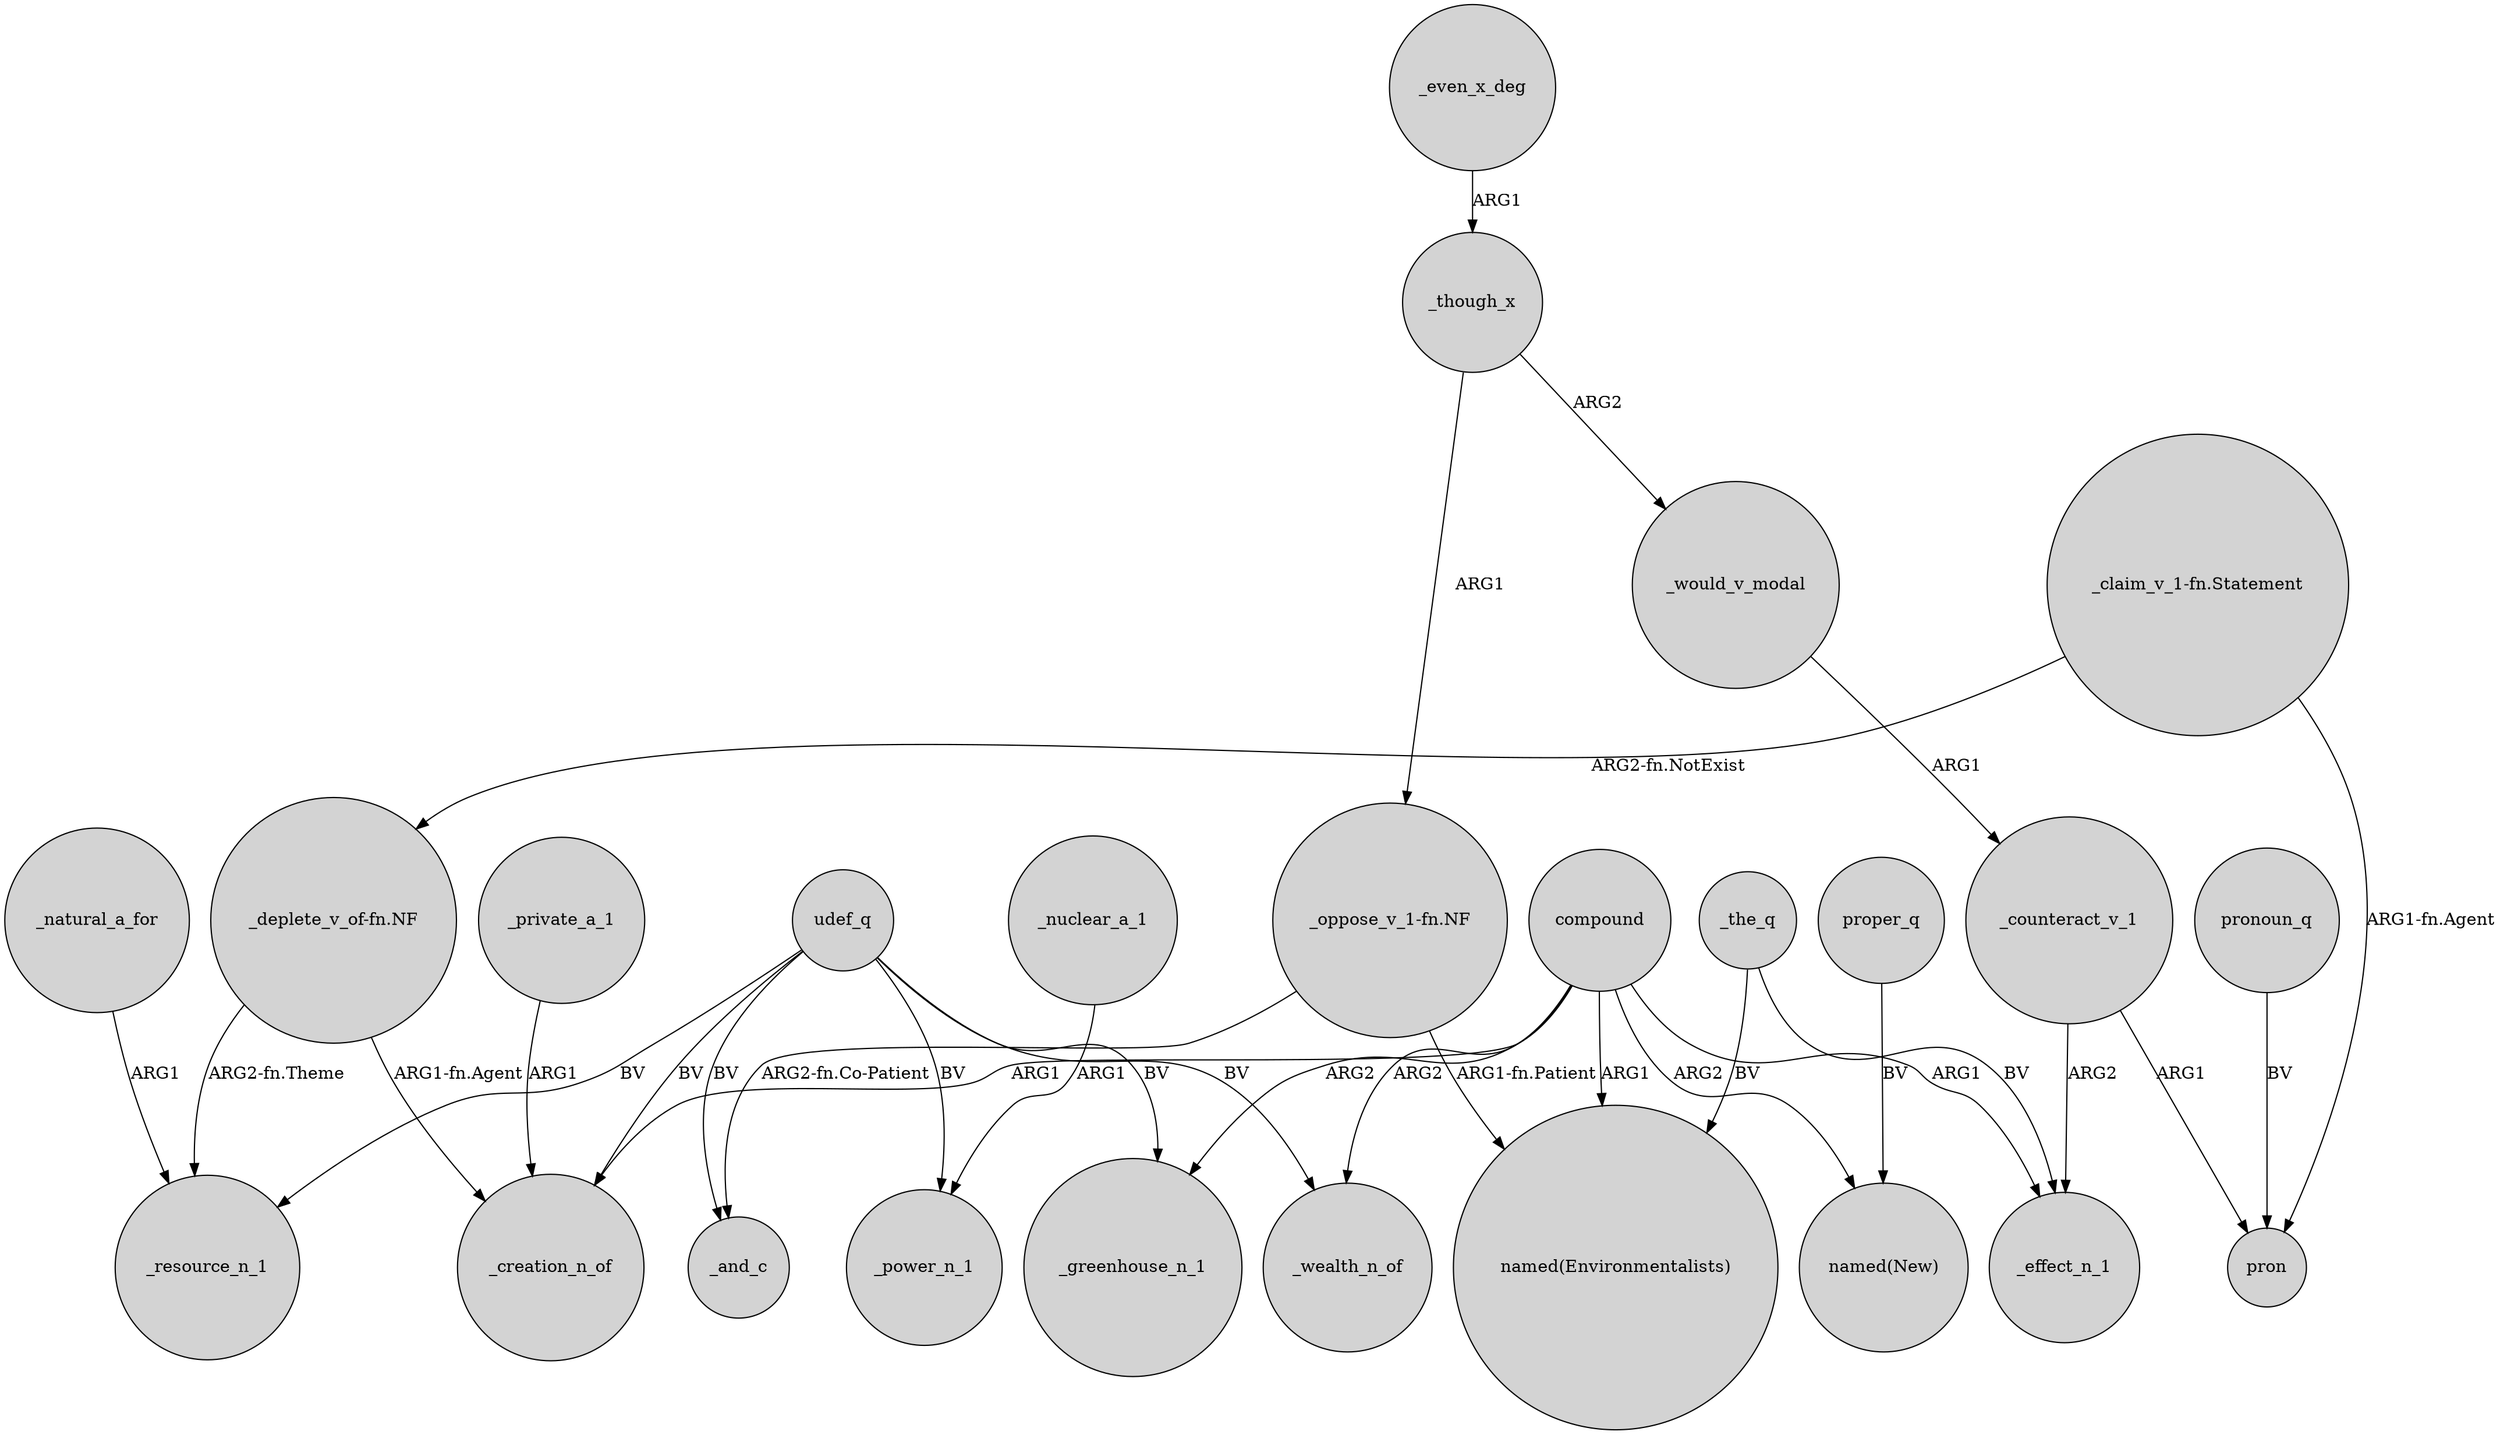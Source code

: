 digraph {
	node [shape=circle style=filled]
	_counteract_v_1 -> pron [label=ARG1]
	compound -> "named(New)" [label=ARG2]
	"_claim_v_1-fn.Statement" -> "_deplete_v_of-fn.NF" [label="ARG2-fn.NotExist"]
	_though_x -> "_oppose_v_1-fn.NF" [label=ARG1]
	proper_q -> "named(New)" [label=BV]
	"_claim_v_1-fn.Statement" -> pron [label="ARG1-fn.Agent"]
	_even_x_deg -> _though_x [label=ARG1]
	"_deplete_v_of-fn.NF" -> _resource_n_1 [label="ARG2-fn.Theme"]
	_natural_a_for -> _resource_n_1 [label=ARG1]
	compound -> _greenhouse_n_1 [label=ARG2]
	udef_q -> _wealth_n_of [label=BV]
	pronoun_q -> pron [label=BV]
	"_oppose_v_1-fn.NF" -> _and_c [label="ARG2-fn.Co-Patient"]
	_nuclear_a_1 -> _power_n_1 [label=ARG1]
	udef_q -> _resource_n_1 [label=BV]
	_the_q -> _effect_n_1 [label=BV]
	_counteract_v_1 -> _effect_n_1 [label=ARG2]
	_though_x -> _would_v_modal [label=ARG2]
	_the_q -> "named(Environmentalists)" [label=BV]
	compound -> _creation_n_of [label=ARG1]
	"_deplete_v_of-fn.NF" -> _creation_n_of [label="ARG1-fn.Agent"]
	_would_v_modal -> _counteract_v_1 [label=ARG1]
	udef_q -> _creation_n_of [label=BV]
	"_oppose_v_1-fn.NF" -> "named(Environmentalists)" [label="ARG1-fn.Patient"]
	udef_q -> _greenhouse_n_1 [label=BV]
	_private_a_1 -> _creation_n_of [label=ARG1]
	udef_q -> _and_c [label=BV]
	udef_q -> _power_n_1 [label=BV]
	compound -> _effect_n_1 [label=ARG1]
	compound -> "named(Environmentalists)" [label=ARG1]
	compound -> _wealth_n_of [label=ARG2]
}
